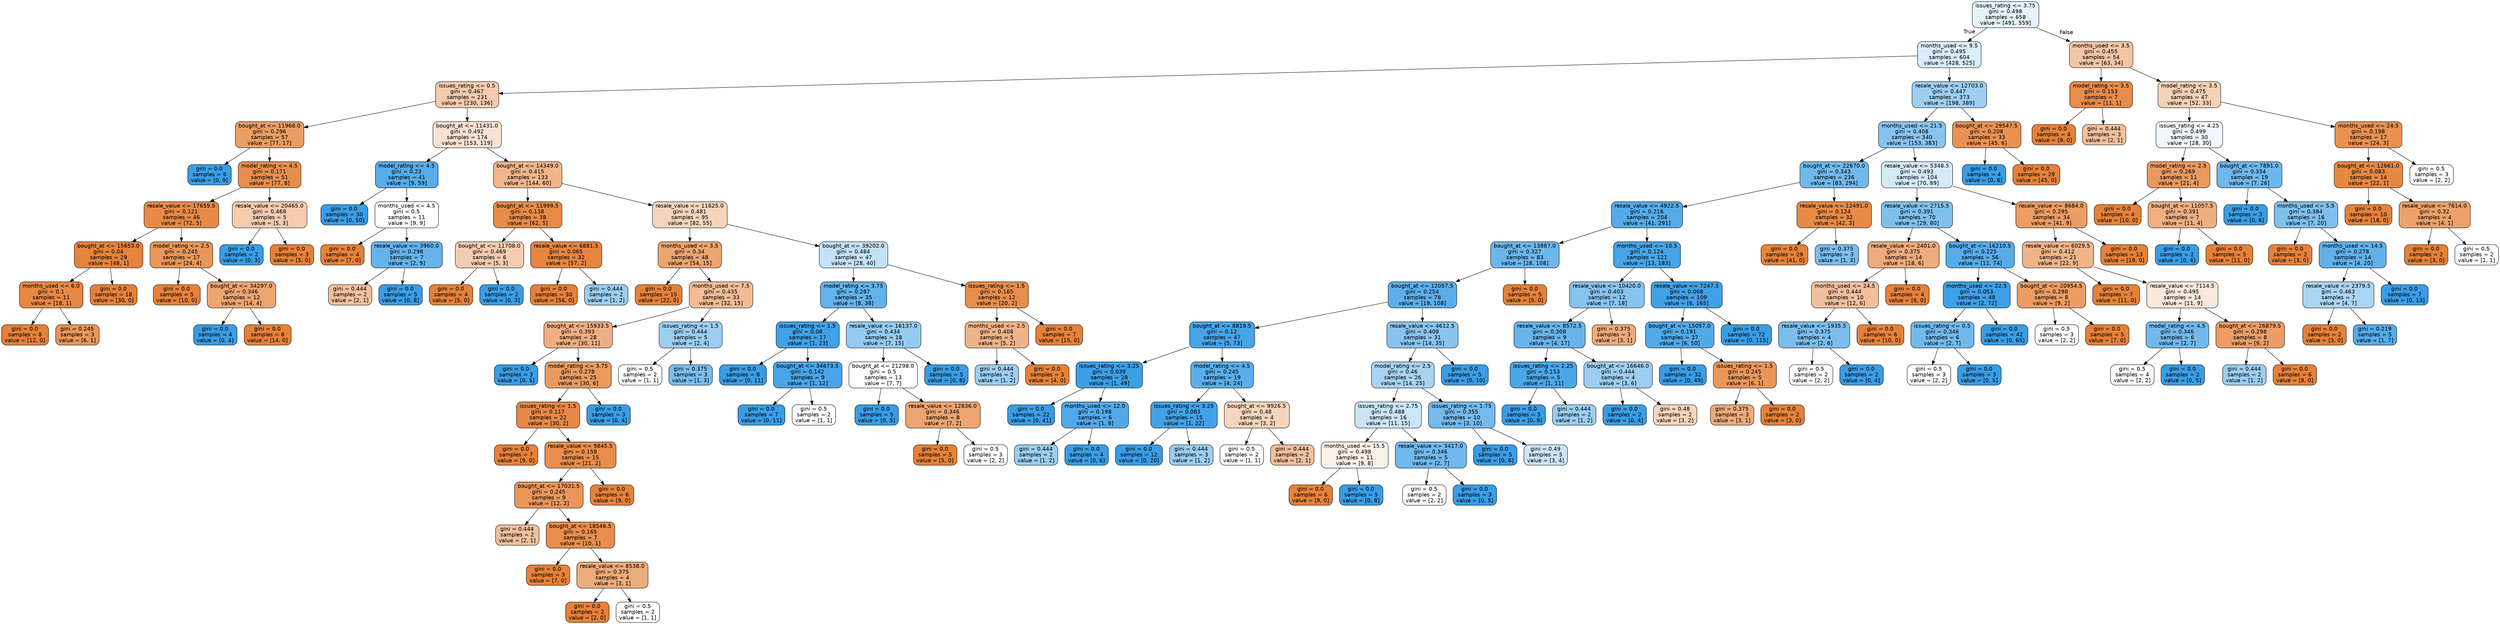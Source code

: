 digraph Tree {
node [shape=box, style="filled, rounded", color="black", fontname=helvetica] ;
edge [fontname=helvetica] ;
0 [label="issues_rating <= 3.75\ngini = 0.498\nsamples = 658\nvalue = [491, 559]", fillcolor="#399de51f"] ;
1 [label="months_used <= 9.5\ngini = 0.495\nsamples = 604\nvalue = [428, 525]", fillcolor="#399de52f"] ;
0 -> 1 [labeldistance=2.5, labelangle=45, headlabel="True"] ;
2 [label="issues_rating <= 0.5\ngini = 0.467\nsamples = 231\nvalue = [230, 136]", fillcolor="#e5813968"] ;
1 -> 2 ;
3 [label="bought_at <= 11968.0\ngini = 0.296\nsamples = 57\nvalue = [77, 17]", fillcolor="#e58139c7"] ;
2 -> 3 ;
4 [label="gini = 0.0\nsamples = 6\nvalue = [0, 9]", fillcolor="#399de5ff"] ;
3 -> 4 ;
5 [label="model_rating <= 4.5\ngini = 0.171\nsamples = 51\nvalue = [77, 8]", fillcolor="#e58139e5"] ;
3 -> 5 ;
6 [label="resale_value <= 17659.5\ngini = 0.121\nsamples = 46\nvalue = [72, 5]", fillcolor="#e58139ed"] ;
5 -> 6 ;
7 [label="bought_at <= 15653.0\ngini = 0.04\nsamples = 29\nvalue = [48, 1]", fillcolor="#e58139fa"] ;
6 -> 7 ;
8 [label="months_used <= 6.0\ngini = 0.1\nsamples = 11\nvalue = [18, 1]", fillcolor="#e58139f1"] ;
7 -> 8 ;
9 [label="gini = 0.0\nsamples = 8\nvalue = [12, 0]", fillcolor="#e58139ff"] ;
8 -> 9 ;
10 [label="gini = 0.245\nsamples = 3\nvalue = [6, 1]", fillcolor="#e58139d4"] ;
8 -> 10 ;
11 [label="gini = 0.0\nsamples = 18\nvalue = [30, 0]", fillcolor="#e58139ff"] ;
7 -> 11 ;
12 [label="model_rating <= 2.5\ngini = 0.245\nsamples = 17\nvalue = [24, 4]", fillcolor="#e58139d4"] ;
6 -> 12 ;
13 [label="gini = 0.0\nsamples = 5\nvalue = [10, 0]", fillcolor="#e58139ff"] ;
12 -> 13 ;
14 [label="bought_at <= 34297.0\ngini = 0.346\nsamples = 12\nvalue = [14, 4]", fillcolor="#e58139b6"] ;
12 -> 14 ;
15 [label="gini = 0.0\nsamples = 4\nvalue = [0, 4]", fillcolor="#399de5ff"] ;
14 -> 15 ;
16 [label="gini = 0.0\nsamples = 8\nvalue = [14, 0]", fillcolor="#e58139ff"] ;
14 -> 16 ;
17 [label="resale_value <= 20465.0\ngini = 0.469\nsamples = 5\nvalue = [5, 3]", fillcolor="#e5813966"] ;
5 -> 17 ;
18 [label="gini = 0.0\nsamples = 2\nvalue = [0, 3]", fillcolor="#399de5ff"] ;
17 -> 18 ;
19 [label="gini = 0.0\nsamples = 3\nvalue = [5, 0]", fillcolor="#e58139ff"] ;
17 -> 19 ;
20 [label="bought_at <= 11431.0\ngini = 0.492\nsamples = 174\nvalue = [153, 119]", fillcolor="#e5813939"] ;
2 -> 20 ;
21 [label="model_rating <= 4.5\ngini = 0.23\nsamples = 41\nvalue = [9, 59]", fillcolor="#399de5d8"] ;
20 -> 21 ;
22 [label="gini = 0.0\nsamples = 30\nvalue = [0, 50]", fillcolor="#399de5ff"] ;
21 -> 22 ;
23 [label="months_used <= 4.5\ngini = 0.5\nsamples = 11\nvalue = [9, 9]", fillcolor="#e5813900"] ;
21 -> 23 ;
24 [label="gini = 0.0\nsamples = 4\nvalue = [7, 0]", fillcolor="#e58139ff"] ;
23 -> 24 ;
25 [label="resale_value <= 3960.0\ngini = 0.298\nsamples = 7\nvalue = [2, 9]", fillcolor="#399de5c6"] ;
23 -> 25 ;
26 [label="gini = 0.444\nsamples = 2\nvalue = [2, 1]", fillcolor="#e581397f"] ;
25 -> 26 ;
27 [label="gini = 0.0\nsamples = 5\nvalue = [0, 8]", fillcolor="#399de5ff"] ;
25 -> 27 ;
28 [label="bought_at <= 14349.0\ngini = 0.415\nsamples = 133\nvalue = [144, 60]", fillcolor="#e5813995"] ;
20 -> 28 ;
29 [label="bought_at <= 11999.5\ngini = 0.138\nsamples = 38\nvalue = [62, 5]", fillcolor="#e58139ea"] ;
28 -> 29 ;
30 [label="bought_at <= 11708.0\ngini = 0.469\nsamples = 6\nvalue = [5, 3]", fillcolor="#e5813966"] ;
29 -> 30 ;
31 [label="gini = 0.0\nsamples = 4\nvalue = [5, 0]", fillcolor="#e58139ff"] ;
30 -> 31 ;
32 [label="gini = 0.0\nsamples = 2\nvalue = [0, 3]", fillcolor="#399de5ff"] ;
30 -> 32 ;
33 [label="resale_value <= 6881.5\ngini = 0.065\nsamples = 32\nvalue = [57, 2]", fillcolor="#e58139f6"] ;
29 -> 33 ;
34 [label="gini = 0.0\nsamples = 30\nvalue = [56, 0]", fillcolor="#e58139ff"] ;
33 -> 34 ;
35 [label="gini = 0.444\nsamples = 2\nvalue = [1, 2]", fillcolor="#399de57f"] ;
33 -> 35 ;
36 [label="resale_value <= 11625.0\ngini = 0.481\nsamples = 95\nvalue = [82, 55]", fillcolor="#e5813954"] ;
28 -> 36 ;
37 [label="months_used <= 3.5\ngini = 0.34\nsamples = 48\nvalue = [54, 15]", fillcolor="#e58139b8"] ;
36 -> 37 ;
38 [label="gini = 0.0\nsamples = 15\nvalue = [22, 0]", fillcolor="#e58139ff"] ;
37 -> 38 ;
39 [label="months_used <= 7.5\ngini = 0.435\nsamples = 33\nvalue = [32, 15]", fillcolor="#e5813987"] ;
37 -> 39 ;
40 [label="bought_at <= 15933.5\ngini = 0.393\nsamples = 28\nvalue = [30, 11]", fillcolor="#e58139a1"] ;
39 -> 40 ;
41 [label="gini = 0.0\nsamples = 3\nvalue = [0, 5]", fillcolor="#399de5ff"] ;
40 -> 41 ;
42 [label="model_rating <= 3.75\ngini = 0.278\nsamples = 25\nvalue = [30, 6]", fillcolor="#e58139cc"] ;
40 -> 42 ;
43 [label="issues_rating <= 1.5\ngini = 0.117\nsamples = 22\nvalue = [30, 2]", fillcolor="#e58139ee"] ;
42 -> 43 ;
44 [label="gini = 0.0\nsamples = 7\nvalue = [9, 0]", fillcolor="#e58139ff"] ;
43 -> 44 ;
45 [label="resale_value <= 9845.5\ngini = 0.159\nsamples = 15\nvalue = [21, 2]", fillcolor="#e58139e7"] ;
43 -> 45 ;
46 [label="bought_at <= 17031.5\ngini = 0.245\nsamples = 9\nvalue = [12, 2]", fillcolor="#e58139d4"] ;
45 -> 46 ;
47 [label="gini = 0.444\nsamples = 2\nvalue = [2, 1]", fillcolor="#e581397f"] ;
46 -> 47 ;
48 [label="bought_at <= 18546.5\ngini = 0.165\nsamples = 7\nvalue = [10, 1]", fillcolor="#e58139e6"] ;
46 -> 48 ;
49 [label="gini = 0.0\nsamples = 3\nvalue = [7, 0]", fillcolor="#e58139ff"] ;
48 -> 49 ;
50 [label="resale_value <= 8538.0\ngini = 0.375\nsamples = 4\nvalue = [3, 1]", fillcolor="#e58139aa"] ;
48 -> 50 ;
51 [label="gini = 0.0\nsamples = 2\nvalue = [2, 0]", fillcolor="#e58139ff"] ;
50 -> 51 ;
52 [label="gini = 0.5\nsamples = 2\nvalue = [1, 1]", fillcolor="#e5813900"] ;
50 -> 52 ;
53 [label="gini = 0.0\nsamples = 6\nvalue = [9, 0]", fillcolor="#e58139ff"] ;
45 -> 53 ;
54 [label="gini = 0.0\nsamples = 3\nvalue = [0, 4]", fillcolor="#399de5ff"] ;
42 -> 54 ;
55 [label="issues_rating <= 1.5\ngini = 0.444\nsamples = 5\nvalue = [2, 4]", fillcolor="#399de57f"] ;
39 -> 55 ;
56 [label="gini = 0.5\nsamples = 2\nvalue = [1, 1]", fillcolor="#e5813900"] ;
55 -> 56 ;
57 [label="gini = 0.375\nsamples = 3\nvalue = [1, 3]", fillcolor="#399de5aa"] ;
55 -> 57 ;
58 [label="bought_at <= 39202.0\ngini = 0.484\nsamples = 47\nvalue = [28, 40]", fillcolor="#399de54d"] ;
36 -> 58 ;
59 [label="model_rating <= 3.75\ngini = 0.287\nsamples = 35\nvalue = [8, 38]", fillcolor="#399de5c9"] ;
58 -> 59 ;
60 [label="issues_rating <= 1.5\ngini = 0.08\nsamples = 17\nvalue = [1, 23]", fillcolor="#399de5f4"] ;
59 -> 60 ;
61 [label="gini = 0.0\nsamples = 8\nvalue = [0, 11]", fillcolor="#399de5ff"] ;
60 -> 61 ;
62 [label="bought_at <= 34673.5\ngini = 0.142\nsamples = 9\nvalue = [1, 12]", fillcolor="#399de5ea"] ;
60 -> 62 ;
63 [label="gini = 0.0\nsamples = 7\nvalue = [0, 11]", fillcolor="#399de5ff"] ;
62 -> 63 ;
64 [label="gini = 0.5\nsamples = 2\nvalue = [1, 1]", fillcolor="#e5813900"] ;
62 -> 64 ;
65 [label="resale_value <= 16137.0\ngini = 0.434\nsamples = 18\nvalue = [7, 15]", fillcolor="#399de588"] ;
59 -> 65 ;
66 [label="bought_at <= 21298.0\ngini = 0.5\nsamples = 13\nvalue = [7, 7]", fillcolor="#e5813900"] ;
65 -> 66 ;
67 [label="gini = 0.0\nsamples = 5\nvalue = [0, 5]", fillcolor="#399de5ff"] ;
66 -> 67 ;
68 [label="resale_value <= 12836.0\ngini = 0.346\nsamples = 8\nvalue = [7, 2]", fillcolor="#e58139b6"] ;
66 -> 68 ;
69 [label="gini = 0.0\nsamples = 5\nvalue = [5, 0]", fillcolor="#e58139ff"] ;
68 -> 69 ;
70 [label="gini = 0.5\nsamples = 3\nvalue = [2, 2]", fillcolor="#e5813900"] ;
68 -> 70 ;
71 [label="gini = 0.0\nsamples = 5\nvalue = [0, 8]", fillcolor="#399de5ff"] ;
65 -> 71 ;
72 [label="issues_rating <= 1.5\ngini = 0.165\nsamples = 12\nvalue = [20, 2]", fillcolor="#e58139e6"] ;
58 -> 72 ;
73 [label="months_used <= 2.5\ngini = 0.408\nsamples = 5\nvalue = [5, 2]", fillcolor="#e5813999"] ;
72 -> 73 ;
74 [label="gini = 0.444\nsamples = 2\nvalue = [1, 2]", fillcolor="#399de57f"] ;
73 -> 74 ;
75 [label="gini = 0.0\nsamples = 3\nvalue = [4, 0]", fillcolor="#e58139ff"] ;
73 -> 75 ;
76 [label="gini = 0.0\nsamples = 7\nvalue = [15, 0]", fillcolor="#e58139ff"] ;
72 -> 76 ;
77 [label="resale_value <= 12703.0\ngini = 0.447\nsamples = 373\nvalue = [198, 389]", fillcolor="#399de57d"] ;
1 -> 77 ;
78 [label="months_used <= 21.5\ngini = 0.408\nsamples = 340\nvalue = [153, 383]", fillcolor="#399de599"] ;
77 -> 78 ;
79 [label="bought_at <= 22670.0\ngini = 0.343\nsamples = 236\nvalue = [83, 294]", fillcolor="#399de5b7"] ;
78 -> 79 ;
80 [label="resale_value <= 4922.5\ngini = 0.216\nsamples = 204\nvalue = [41, 291]", fillcolor="#399de5db"] ;
79 -> 80 ;
81 [label="bought_at <= 13887.0\ngini = 0.327\nsamples = 83\nvalue = [28, 108]", fillcolor="#399de5bd"] ;
80 -> 81 ;
82 [label="bought_at <= 12057.5\ngini = 0.254\nsamples = 78\nvalue = [19, 108]", fillcolor="#399de5d2"] ;
81 -> 82 ;
83 [label="bought_at <= 8819.5\ngini = 0.12\nsamples = 47\nvalue = [5, 73]", fillcolor="#399de5ee"] ;
82 -> 83 ;
84 [label="issues_rating <= 3.25\ngini = 0.039\nsamples = 28\nvalue = [1, 49]", fillcolor="#399de5fa"] ;
83 -> 84 ;
85 [label="gini = 0.0\nsamples = 22\nvalue = [0, 41]", fillcolor="#399de5ff"] ;
84 -> 85 ;
86 [label="months_used <= 12.0\ngini = 0.198\nsamples = 6\nvalue = [1, 8]", fillcolor="#399de5df"] ;
84 -> 86 ;
87 [label="gini = 0.444\nsamples = 2\nvalue = [1, 2]", fillcolor="#399de57f"] ;
86 -> 87 ;
88 [label="gini = 0.0\nsamples = 4\nvalue = [0, 6]", fillcolor="#399de5ff"] ;
86 -> 88 ;
89 [label="model_rating <= 4.5\ngini = 0.245\nsamples = 19\nvalue = [4, 24]", fillcolor="#399de5d4"] ;
83 -> 89 ;
90 [label="issues_rating <= 3.25\ngini = 0.083\nsamples = 15\nvalue = [1, 22]", fillcolor="#399de5f3"] ;
89 -> 90 ;
91 [label="gini = 0.0\nsamples = 12\nvalue = [0, 20]", fillcolor="#399de5ff"] ;
90 -> 91 ;
92 [label="gini = 0.444\nsamples = 3\nvalue = [1, 2]", fillcolor="#399de57f"] ;
90 -> 92 ;
93 [label="bought_at <= 9926.5\ngini = 0.48\nsamples = 4\nvalue = [3, 2]", fillcolor="#e5813955"] ;
89 -> 93 ;
94 [label="gini = 0.5\nsamples = 2\nvalue = [1, 1]", fillcolor="#e5813900"] ;
93 -> 94 ;
95 [label="gini = 0.444\nsamples = 2\nvalue = [2, 1]", fillcolor="#e581397f"] ;
93 -> 95 ;
96 [label="resale_value <= 4612.5\ngini = 0.408\nsamples = 31\nvalue = [14, 35]", fillcolor="#399de599"] ;
82 -> 96 ;
97 [label="model_rating <= 2.5\ngini = 0.46\nsamples = 26\nvalue = [14, 25]", fillcolor="#399de570"] ;
96 -> 97 ;
98 [label="issues_rating <= 2.75\ngini = 0.488\nsamples = 16\nvalue = [11, 15]", fillcolor="#399de544"] ;
97 -> 98 ;
99 [label="months_used <= 15.5\ngini = 0.498\nsamples = 11\nvalue = [9, 8]", fillcolor="#e581391c"] ;
98 -> 99 ;
100 [label="gini = 0.0\nsamples = 6\nvalue = [9, 0]", fillcolor="#e58139ff"] ;
99 -> 100 ;
101 [label="gini = 0.0\nsamples = 5\nvalue = [0, 8]", fillcolor="#399de5ff"] ;
99 -> 101 ;
102 [label="resale_value <= 3417.0\ngini = 0.346\nsamples = 5\nvalue = [2, 7]", fillcolor="#399de5b6"] ;
98 -> 102 ;
103 [label="gini = 0.5\nsamples = 2\nvalue = [2, 2]", fillcolor="#e5813900"] ;
102 -> 103 ;
104 [label="gini = 0.0\nsamples = 3\nvalue = [0, 5]", fillcolor="#399de5ff"] ;
102 -> 104 ;
105 [label="issues_rating <= 1.75\ngini = 0.355\nsamples = 10\nvalue = [3, 10]", fillcolor="#399de5b3"] ;
97 -> 105 ;
106 [label="gini = 0.0\nsamples = 5\nvalue = [0, 6]", fillcolor="#399de5ff"] ;
105 -> 106 ;
107 [label="gini = 0.49\nsamples = 5\nvalue = [3, 4]", fillcolor="#399de540"] ;
105 -> 107 ;
108 [label="gini = 0.0\nsamples = 5\nvalue = [0, 10]", fillcolor="#399de5ff"] ;
96 -> 108 ;
109 [label="gini = 0.0\nsamples = 5\nvalue = [9, 0]", fillcolor="#e58139ff"] ;
81 -> 109 ;
110 [label="months_used <= 10.5\ngini = 0.124\nsamples = 121\nvalue = [13, 183]", fillcolor="#399de5ed"] ;
80 -> 110 ;
111 [label="resale_value <= 10420.0\ngini = 0.403\nsamples = 12\nvalue = [7, 18]", fillcolor="#399de59c"] ;
110 -> 111 ;
112 [label="resale_value <= 8572.5\ngini = 0.308\nsamples = 9\nvalue = [4, 17]", fillcolor="#399de5c3"] ;
111 -> 112 ;
113 [label="issues_rating <= 2.25\ngini = 0.153\nsamples = 5\nvalue = [1, 11]", fillcolor="#399de5e8"] ;
112 -> 113 ;
114 [label="gini = 0.0\nsamples = 3\nvalue = [0, 9]", fillcolor="#399de5ff"] ;
113 -> 114 ;
115 [label="gini = 0.444\nsamples = 2\nvalue = [1, 2]", fillcolor="#399de57f"] ;
113 -> 115 ;
116 [label="bought_at <= 16646.0\ngini = 0.444\nsamples = 4\nvalue = [3, 6]", fillcolor="#399de57f"] ;
112 -> 116 ;
117 [label="gini = 0.0\nsamples = 2\nvalue = [0, 4]", fillcolor="#399de5ff"] ;
116 -> 117 ;
118 [label="gini = 0.48\nsamples = 2\nvalue = [3, 2]", fillcolor="#e5813955"] ;
116 -> 118 ;
119 [label="gini = 0.375\nsamples = 3\nvalue = [3, 1]", fillcolor="#e58139aa"] ;
111 -> 119 ;
120 [label="resale_value <= 7247.5\ngini = 0.068\nsamples = 109\nvalue = [6, 165]", fillcolor="#399de5f6"] ;
110 -> 120 ;
121 [label="bought_at <= 15057.0\ngini = 0.191\nsamples = 37\nvalue = [6, 50]", fillcolor="#399de5e0"] ;
120 -> 121 ;
122 [label="gini = 0.0\nsamples = 32\nvalue = [0, 49]", fillcolor="#399de5ff"] ;
121 -> 122 ;
123 [label="issues_rating <= 1.5\ngini = 0.245\nsamples = 5\nvalue = [6, 1]", fillcolor="#e58139d4"] ;
121 -> 123 ;
124 [label="gini = 0.375\nsamples = 3\nvalue = [3, 1]", fillcolor="#e58139aa"] ;
123 -> 124 ;
125 [label="gini = 0.0\nsamples = 2\nvalue = [3, 0]", fillcolor="#e58139ff"] ;
123 -> 125 ;
126 [label="gini = 0.0\nsamples = 72\nvalue = [0, 115]", fillcolor="#399de5ff"] ;
120 -> 126 ;
127 [label="resale_value <= 12491.0\ngini = 0.124\nsamples = 32\nvalue = [42, 3]", fillcolor="#e58139ed"] ;
79 -> 127 ;
128 [label="gini = 0.0\nsamples = 29\nvalue = [41, 0]", fillcolor="#e58139ff"] ;
127 -> 128 ;
129 [label="gini = 0.375\nsamples = 3\nvalue = [1, 3]", fillcolor="#399de5aa"] ;
127 -> 129 ;
130 [label="resale_value <= 5348.5\ngini = 0.493\nsamples = 104\nvalue = [70, 89]", fillcolor="#399de536"] ;
78 -> 130 ;
131 [label="resale_value <= 2715.5\ngini = 0.391\nsamples = 70\nvalue = [29, 80]", fillcolor="#399de5a3"] ;
130 -> 131 ;
132 [label="resale_value <= 2401.0\ngini = 0.375\nsamples = 14\nvalue = [18, 6]", fillcolor="#e58139aa"] ;
131 -> 132 ;
133 [label="months_used <= 24.5\ngini = 0.444\nsamples = 10\nvalue = [12, 6]", fillcolor="#e581397f"] ;
132 -> 133 ;
134 [label="resale_value <= 1935.5\ngini = 0.375\nsamples = 4\nvalue = [2, 6]", fillcolor="#399de5aa"] ;
133 -> 134 ;
135 [label="gini = 0.5\nsamples = 2\nvalue = [2, 2]", fillcolor="#e5813900"] ;
134 -> 135 ;
136 [label="gini = 0.0\nsamples = 2\nvalue = [0, 4]", fillcolor="#399de5ff"] ;
134 -> 136 ;
137 [label="gini = 0.0\nsamples = 6\nvalue = [10, 0]", fillcolor="#e58139ff"] ;
133 -> 137 ;
138 [label="gini = 0.0\nsamples = 4\nvalue = [6, 0]", fillcolor="#e58139ff"] ;
132 -> 138 ;
139 [label="bought_at <= 16210.5\ngini = 0.225\nsamples = 56\nvalue = [11, 74]", fillcolor="#399de5d9"] ;
131 -> 139 ;
140 [label="months_used <= 22.5\ngini = 0.053\nsamples = 48\nvalue = [2, 72]", fillcolor="#399de5f8"] ;
139 -> 140 ;
141 [label="issues_rating <= 0.5\ngini = 0.346\nsamples = 6\nvalue = [2, 7]", fillcolor="#399de5b6"] ;
140 -> 141 ;
142 [label="gini = 0.5\nsamples = 3\nvalue = [2, 2]", fillcolor="#e5813900"] ;
141 -> 142 ;
143 [label="gini = 0.0\nsamples = 3\nvalue = [0, 5]", fillcolor="#399de5ff"] ;
141 -> 143 ;
144 [label="gini = 0.0\nsamples = 42\nvalue = [0, 65]", fillcolor="#399de5ff"] ;
140 -> 144 ;
145 [label="bought_at <= 20954.5\ngini = 0.298\nsamples = 8\nvalue = [9, 2]", fillcolor="#e58139c6"] ;
139 -> 145 ;
146 [label="gini = 0.5\nsamples = 3\nvalue = [2, 2]", fillcolor="#e5813900"] ;
145 -> 146 ;
147 [label="gini = 0.0\nsamples = 5\nvalue = [7, 0]", fillcolor="#e58139ff"] ;
145 -> 147 ;
148 [label="resale_value <= 8684.0\ngini = 0.295\nsamples = 34\nvalue = [41, 9]", fillcolor="#e58139c7"] ;
130 -> 148 ;
149 [label="resale_value <= 6029.5\ngini = 0.412\nsamples = 21\nvalue = [22, 9]", fillcolor="#e5813997"] ;
148 -> 149 ;
150 [label="gini = 0.0\nsamples = 7\nvalue = [11, 0]", fillcolor="#e58139ff"] ;
149 -> 150 ;
151 [label="resale_value <= 7114.5\ngini = 0.495\nsamples = 14\nvalue = [11, 9]", fillcolor="#e581392e"] ;
149 -> 151 ;
152 [label="model_rating <= 4.5\ngini = 0.346\nsamples = 6\nvalue = [2, 7]", fillcolor="#399de5b6"] ;
151 -> 152 ;
153 [label="gini = 0.5\nsamples = 4\nvalue = [2, 2]", fillcolor="#e5813900"] ;
152 -> 153 ;
154 [label="gini = 0.0\nsamples = 2\nvalue = [0, 5]", fillcolor="#399de5ff"] ;
152 -> 154 ;
155 [label="bought_at <= 26879.5\ngini = 0.298\nsamples = 8\nvalue = [9, 2]", fillcolor="#e58139c6"] ;
151 -> 155 ;
156 [label="gini = 0.444\nsamples = 2\nvalue = [1, 2]", fillcolor="#399de57f"] ;
155 -> 156 ;
157 [label="gini = 0.0\nsamples = 6\nvalue = [8, 0]", fillcolor="#e58139ff"] ;
155 -> 157 ;
158 [label="gini = 0.0\nsamples = 13\nvalue = [19, 0]", fillcolor="#e58139ff"] ;
148 -> 158 ;
159 [label="bought_at <= 29547.5\ngini = 0.208\nsamples = 33\nvalue = [45, 6]", fillcolor="#e58139dd"] ;
77 -> 159 ;
160 [label="gini = 0.0\nsamples = 4\nvalue = [0, 6]", fillcolor="#399de5ff"] ;
159 -> 160 ;
161 [label="gini = 0.0\nsamples = 29\nvalue = [45, 0]", fillcolor="#e58139ff"] ;
159 -> 161 ;
162 [label="months_used <= 3.5\ngini = 0.455\nsamples = 54\nvalue = [63, 34]", fillcolor="#e5813975"] ;
0 -> 162 [labeldistance=2.5, labelangle=-45, headlabel="False"] ;
163 [label="model_rating <= 3.5\ngini = 0.153\nsamples = 7\nvalue = [11, 1]", fillcolor="#e58139e8"] ;
162 -> 163 ;
164 [label="gini = 0.0\nsamples = 4\nvalue = [9, 0]", fillcolor="#e58139ff"] ;
163 -> 164 ;
165 [label="gini = 0.444\nsamples = 3\nvalue = [2, 1]", fillcolor="#e581397f"] ;
163 -> 165 ;
166 [label="model_rating <= 3.5\ngini = 0.475\nsamples = 47\nvalue = [52, 33]", fillcolor="#e581395d"] ;
162 -> 166 ;
167 [label="issues_rating <= 4.25\ngini = 0.499\nsamples = 30\nvalue = [28, 30]", fillcolor="#399de511"] ;
166 -> 167 ;
168 [label="model_rating <= 2.5\ngini = 0.269\nsamples = 11\nvalue = [21, 4]", fillcolor="#e58139ce"] ;
167 -> 168 ;
169 [label="gini = 0.0\nsamples = 4\nvalue = [10, 0]", fillcolor="#e58139ff"] ;
168 -> 169 ;
170 [label="bought_at <= 11057.5\ngini = 0.391\nsamples = 7\nvalue = [11, 4]", fillcolor="#e58139a2"] ;
168 -> 170 ;
171 [label="gini = 0.0\nsamples = 2\nvalue = [0, 4]", fillcolor="#399de5ff"] ;
170 -> 171 ;
172 [label="gini = 0.0\nsamples = 5\nvalue = [11, 0]", fillcolor="#e58139ff"] ;
170 -> 172 ;
173 [label="bought_at <= 7891.0\ngini = 0.334\nsamples = 19\nvalue = [7, 26]", fillcolor="#399de5ba"] ;
167 -> 173 ;
174 [label="gini = 0.0\nsamples = 3\nvalue = [0, 6]", fillcolor="#399de5ff"] ;
173 -> 174 ;
175 [label="months_used <= 5.5\ngini = 0.384\nsamples = 16\nvalue = [7, 20]", fillcolor="#399de5a6"] ;
173 -> 175 ;
176 [label="gini = 0.0\nsamples = 2\nvalue = [3, 0]", fillcolor="#e58139ff"] ;
175 -> 176 ;
177 [label="months_used <= 14.5\ngini = 0.278\nsamples = 14\nvalue = [4, 20]", fillcolor="#399de5cc"] ;
175 -> 177 ;
178 [label="resale_value <= 2379.5\ngini = 0.463\nsamples = 7\nvalue = [4, 7]", fillcolor="#399de56d"] ;
177 -> 178 ;
179 [label="gini = 0.0\nsamples = 2\nvalue = [3, 0]", fillcolor="#e58139ff"] ;
178 -> 179 ;
180 [label="gini = 0.219\nsamples = 5\nvalue = [1, 7]", fillcolor="#399de5db"] ;
178 -> 180 ;
181 [label="gini = 0.0\nsamples = 7\nvalue = [0, 13]", fillcolor="#399de5ff"] ;
177 -> 181 ;
182 [label="months_used <= 24.5\ngini = 0.198\nsamples = 17\nvalue = [24, 3]", fillcolor="#e58139df"] ;
166 -> 182 ;
183 [label="bought_at <= 12661.0\ngini = 0.083\nsamples = 14\nvalue = [22, 1]", fillcolor="#e58139f3"] ;
182 -> 183 ;
184 [label="gini = 0.0\nsamples = 10\nvalue = [18, 0]", fillcolor="#e58139ff"] ;
183 -> 184 ;
185 [label="resale_value <= 7614.0\ngini = 0.32\nsamples = 4\nvalue = [4, 1]", fillcolor="#e58139bf"] ;
183 -> 185 ;
186 [label="gini = 0.0\nsamples = 2\nvalue = [3, 0]", fillcolor="#e58139ff"] ;
185 -> 186 ;
187 [label="gini = 0.5\nsamples = 2\nvalue = [1, 1]", fillcolor="#e5813900"] ;
185 -> 187 ;
188 [label="gini = 0.5\nsamples = 3\nvalue = [2, 2]", fillcolor="#e5813900"] ;
182 -> 188 ;
}